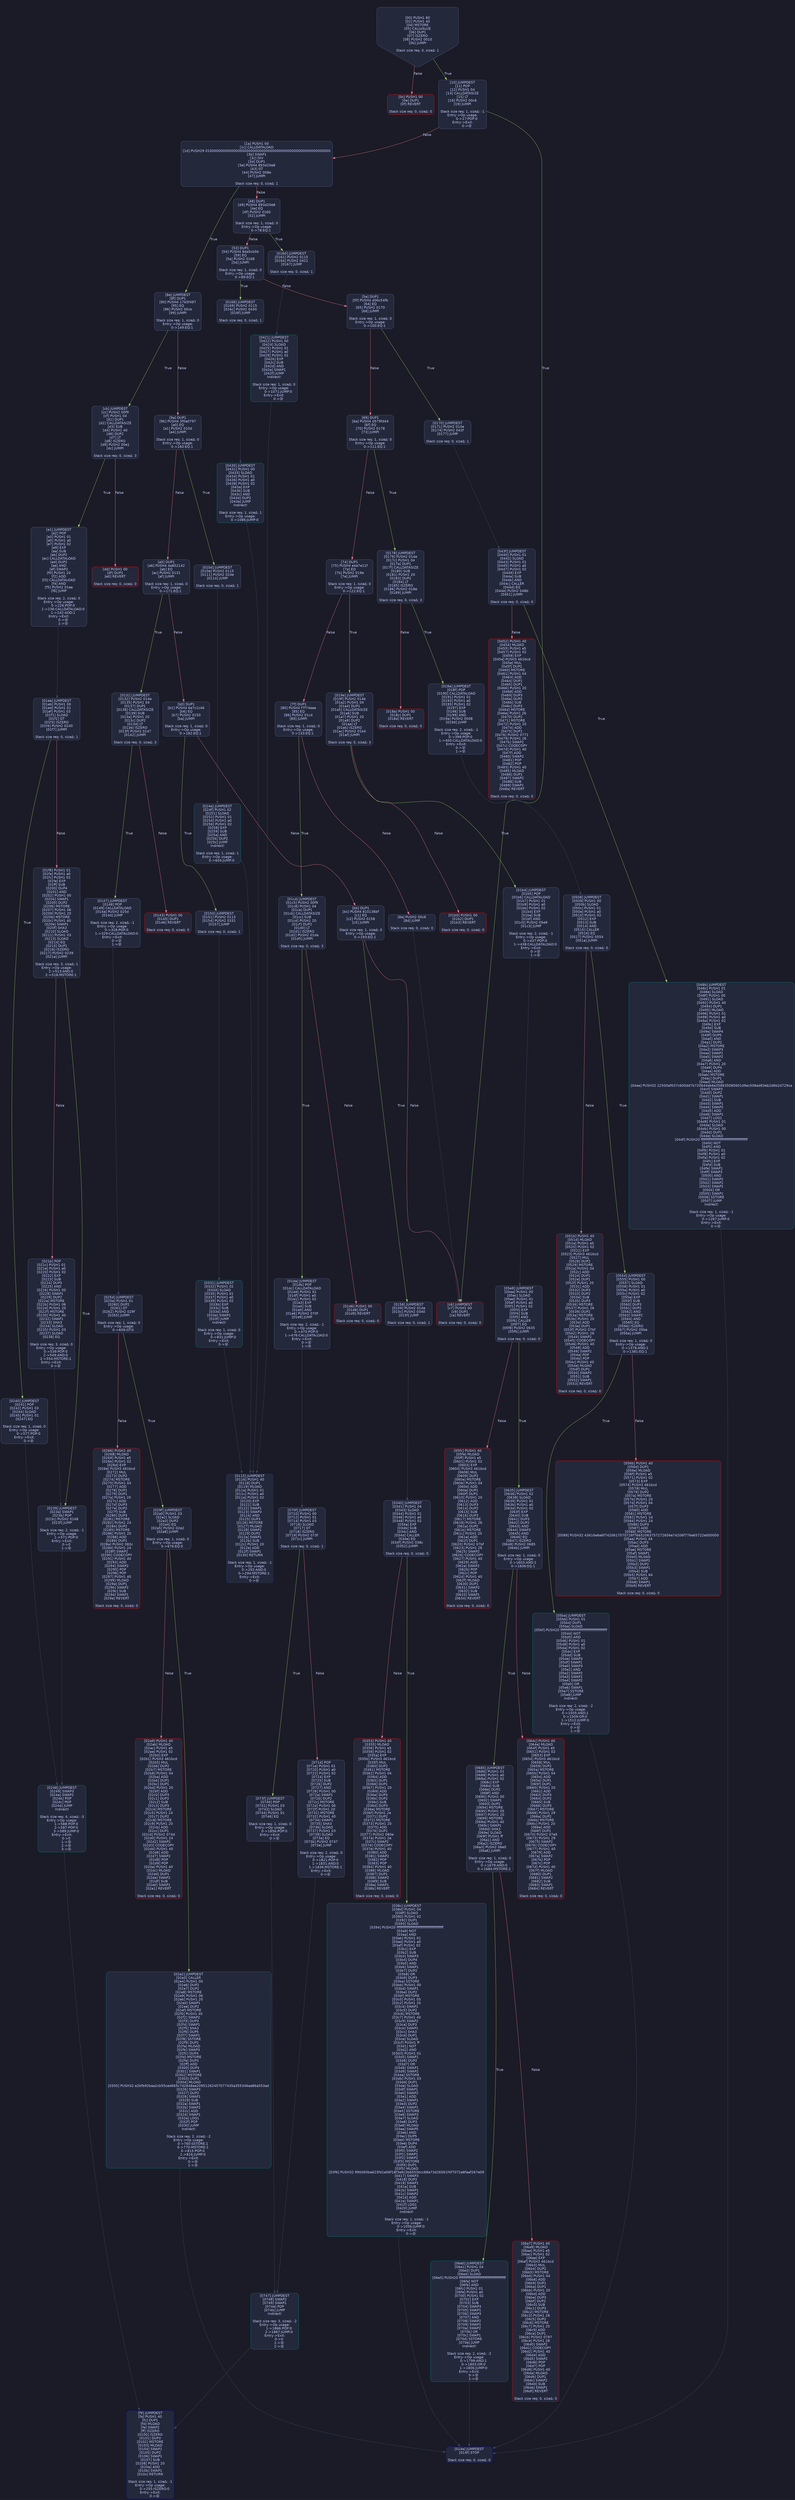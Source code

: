 digraph G {
    node [shape=box, style="filled, rounded", color="#565f89", fontcolor="#c0caf5", fontname="Helvetica", fillcolor="#24283b"];
    edge [color="#414868", fontcolor="#c0caf5", fontname="Helvetica"];
    bgcolor="#1a1b26";
    0 [ label = "[00] PUSH1 80
[02] PUSH1 40
[04] MSTORE
[05] CALLVALUE
[06] DUP1
[07] ISZERO
[08] PUSH2 0010
[0b] JUMPI

Stack size req: 0, sizeΔ: 1
" shape = invhouse]
    1 [ label = "[0c] PUSH1 00
[0e] DUP1
[0f] REVERT

Stack size req: 0, sizeΔ: 0
" color = "red"]
    2 [ label = "[10] JUMPDEST
[11] POP
[12] PUSH1 04
[14] CALLDATASIZE
[15] LT
[16] PUSH2 00c6
[19] JUMPI

Stack size req: 1, sizeΔ: -1
Entry->Op usage:
	0->17:POP:0
Entry->Exit:
	0->😵
"]
    3 [ label = "[1a] PUSH1 00
[1c] CALLDATALOAD
[1d] PUSH29 0100000000000000000000000000000000000000000000000000000000
[3b] SWAP1
[3c] DIV
[3d] DUP1
[3e] PUSH4 893d20e8
[43] GT
[44] PUSH2 008e
[47] JUMPI

Stack size req: 0, sizeΔ: 1
"]
    4 [ label = "[48] DUP1
[49] PUSH4 893d20e8
[4e] EQ
[4f] PUSH2 0160
[52] JUMPI

Stack size req: 1, sizeΔ: 0
Entry->Op usage:
	0->78:EQ:1
"]
    5 [ label = "[53] DUP1
[54] PUSH4 8da5cb5b
[59] EQ
[5a] PUSH2 0168
[5d] JUMPI

Stack size req: 1, sizeΔ: 0
Entry->Op usage:
	0->89:EQ:1
"]
    6 [ label = "[5e] DUP1
[5f] PUSH4 d06c54fb
[64] EQ
[65] PUSH2 0170
[68] JUMPI

Stack size req: 1, sizeΔ: 0
Entry->Op usage:
	0->100:EQ:1
"]
    7 [ label = "[69] DUP1
[6a] PUSH4 d579fd44
[6f] EQ
[70] PUSH2 0178
[73] JUMPI

Stack size req: 1, sizeΔ: 0
Entry->Op usage:
	0->111:EQ:1
"]
    8 [ label = "[74] DUP1
[75] PUSH4 e4a7e11f
[7a] EQ
[7b] PUSH2 019e
[7e] JUMPI

Stack size req: 1, sizeΔ: 0
Entry->Op usage:
	0->122:EQ:1
"]
    9 [ label = "[7f] DUP1
[80] PUSH4 f7f74aae
[85] EQ
[86] PUSH2 01c4
[89] JUMPI

Stack size req: 1, sizeΔ: 0
Entry->Op usage:
	0->133:EQ:1
"]
    10 [ label = "[8a] PUSH2 00c6
[8d] JUMP

Stack size req: 0, sizeΔ: 0
"]
    11 [ label = "[8e] JUMPDEST
[8f] DUP1
[90] PUSH4 17b5f497
[95] EQ
[96] PUSH2 00cb
[99] JUMPI

Stack size req: 1, sizeΔ: 0
Entry->Op usage:
	0->149:EQ:1
"]
    12 [ label = "[9a] DUP1
[9b] PUSH4 3f0a0797
[a0] EQ
[a1] PUSH2 010d
[a4] JUMPI

Stack size req: 1, sizeΔ: 0
Entry->Op usage:
	0->160:EQ:1
"]
    13 [ label = "[a5] DUP1
[a6] PUSH4 4a852142
[ab] EQ
[ac] PUSH2 0131
[af] JUMPI

Stack size req: 1, sizeΔ: 0
Entry->Op usage:
	0->171:EQ:1
"]
    14 [ label = "[b0] DUP1
[b1] PUSH4 6e7c1c46
[b6] EQ
[b7] PUSH2 0150
[ba] JUMPI

Stack size req: 1, sizeΔ: 0
Entry->Op usage:
	0->182:EQ:1
"]
    15 [ label = "[bb] DUP1
[bc] PUSH4 810136bf
[c1] EQ
[c2] PUSH2 0158
[c5] JUMPI

Stack size req: 1, sizeΔ: 0
Entry->Op usage:
	0->193:EQ:1
"]
    16 [ label = "[c6] JUMPDEST
[c7] PUSH1 00
[c9] DUP1
[ca] REVERT

Stack size req: 0, sizeΔ: 0
" color = "red"]
    17 [ label = "[cb] JUMPDEST
[cc] PUSH2 00f9
[cf] PUSH1 04
[d1] DUP1
[d2] CALLDATASIZE
[d3] SUB
[d4] PUSH1 40
[d6] DUP2
[d7] LT
[d8] ISZERO
[d9] PUSH2 00e1
[dc] JUMPI

Stack size req: 0, sizeΔ: 3
"]
    18 [ label = "[dd] PUSH1 00
[df] DUP1
[e0] REVERT

Stack size req: 0, sizeΔ: 0
" color = "red"]
    19 [ label = "[e1] JUMPDEST
[e2] POP
[e3] PUSH1 01
[e5] PUSH1 a0
[e7] PUSH1 02
[e9] EXP
[ea] SUB
[eb] DUP2
[ec] CALLDATALOAD
[ed] DUP2
[ee] AND
[ef] SWAP2
[f0] PUSH1 20
[f2] ADD
[f3] CALLDATALOAD
[f4] AND
[f5] PUSH2 01ea
[f8] JUMP

Stack size req: 2, sizeΔ: 0
Entry->Op usage:
	0->226:POP:0
	1->236:CALLDATALOAD:0
	1->242:ADD:1
Entry->Exit:
	0->😵
	1->😵
"]
    20 [ label = "[f9] JUMPDEST
[fa] PUSH1 40
[fc] DUP1
[fd] MLOAD
[fe] SWAP2
[ff] ISZERO
[0100] ISZERO
[0101] DUP3
[0102] MSTORE
[0103] MLOAD
[0104] SWAP1
[0105] DUP2
[0106] SWAP1
[0107] SUB
[0108] PUSH1 20
[010a] ADD
[010b] SWAP1
[010c] RETURN

Stack size req: 1, sizeΔ: -1
Entry->Op usage:
	0->255:ISZERO:0
Entry->Exit:
	0->😵
" color = "darkblue"]
    21 [ label = "[010d] JUMPDEST
[010e] PUSH2 0115
[0111] PUSH2 024e
[0114] JUMP

Stack size req: 0, sizeΔ: 1
"]
    22 [ label = "[0115] JUMPDEST
[0116] PUSH1 40
[0118] DUP1
[0119] MLOAD
[011a] PUSH1 01
[011c] PUSH1 a0
[011e] PUSH1 02
[0120] EXP
[0121] SUB
[0122] SWAP1
[0123] SWAP3
[0124] AND
[0125] DUP3
[0126] MSTORE
[0127] MLOAD
[0128] SWAP1
[0129] DUP2
[012a] SWAP1
[012b] SUB
[012c] PUSH1 20
[012e] ADD
[012f] SWAP1
[0130] RETURN

Stack size req: 1, sizeΔ: -1
Entry->Op usage:
	0->292:AND:0
	0->294:MSTORE:1
Entry->Exit:
	0->😵
" color = "darkblue"]
    23 [ label = "[0131] JUMPDEST
[0132] PUSH2 014e
[0135] PUSH1 04
[0137] DUP1
[0138] CALLDATASIZE
[0139] SUB
[013a] PUSH1 20
[013c] DUP2
[013d] LT
[013e] ISZERO
[013f] PUSH2 0147
[0142] JUMPI

Stack size req: 0, sizeΔ: 3
"]
    24 [ label = "[0143] PUSH1 00
[0145] DUP1
[0146] REVERT

Stack size req: 0, sizeΔ: 0
" color = "red"]
    25 [ label = "[0147] JUMPDEST
[0148] POP
[0149] CALLDATALOAD
[014a] PUSH2 025d
[014d] JUMP

Stack size req: 2, sizeΔ: -1
Entry->Op usage:
	0->328:POP:0
	1->329:CALLDATALOAD:0
Entry->Exit:
	0->😵
	1->😵
"]
    26 [ label = "[014e] JUMPDEST
[014f] STOP

Stack size req: 0, sizeΔ: 0
" color = "darkblue"]
    27 [ label = "[0150] JUMPDEST
[0151] PUSH2 0115
[0154] PUSH2 0331
[0157] JUMP

Stack size req: 0, sizeΔ: 1
"]
    28 [ label = "[0158] JUMPDEST
[0159] PUSH2 014e
[015c] PUSH2 0340
[015f] JUMP

Stack size req: 0, sizeΔ: 1
"]
    29 [ label = "[0160] JUMPDEST
[0161] PUSH2 0115
[0164] PUSH2 0421
[0167] JUMP

Stack size req: 0, sizeΔ: 1
"]
    30 [ label = "[0168] JUMPDEST
[0169] PUSH2 0115
[016c] PUSH2 0430
[016f] JUMP

Stack size req: 0, sizeΔ: 1
"]
    31 [ label = "[0170] JUMPDEST
[0171] PUSH2 014e
[0174] PUSH2 043f
[0177] JUMP

Stack size req: 0, sizeΔ: 1
"]
    32 [ label = "[0178] JUMPDEST
[0179] PUSH2 014e
[017c] PUSH1 04
[017e] DUP1
[017f] CALLDATASIZE
[0180] SUB
[0181] PUSH1 20
[0183] DUP2
[0184] LT
[0185] ISZERO
[0186] PUSH2 018e
[0189] JUMPI

Stack size req: 0, sizeΔ: 3
"]
    33 [ label = "[018a] PUSH1 00
[018c] DUP1
[018d] REVERT

Stack size req: 0, sizeΔ: 0
" color = "red"]
    34 [ label = "[018e] JUMPDEST
[018f] POP
[0190] CALLDATALOAD
[0191] PUSH1 01
[0193] PUSH1 a0
[0195] PUSH1 02
[0197] EXP
[0198] SUB
[0199] AND
[019a] PUSH2 0508
[019d] JUMP

Stack size req: 2, sizeΔ: -1
Entry->Op usage:
	0->399:POP:0
	1->400:CALLDATALOAD:0
Entry->Exit:
	0->😵
	1->😵
"]
    35 [ label = "[019e] JUMPDEST
[019f] PUSH2 014e
[01a2] PUSH1 04
[01a4] DUP1
[01a5] CALLDATASIZE
[01a6] SUB
[01a7] PUSH1 20
[01a9] DUP2
[01aa] LT
[01ab] ISZERO
[01ac] PUSH2 01b4
[01af] JUMPI

Stack size req: 0, sizeΔ: 3
"]
    36 [ label = "[01b0] PUSH1 00
[01b2] DUP1
[01b3] REVERT

Stack size req: 0, sizeΔ: 0
" color = "red"]
    37 [ label = "[01b4] JUMPDEST
[01b5] POP
[01b6] CALLDATALOAD
[01b7] PUSH1 01
[01b9] PUSH1 a0
[01bb] PUSH1 02
[01bd] EXP
[01be] SUB
[01bf] AND
[01c0] PUSH2 05e9
[01c3] JUMP

Stack size req: 2, sizeΔ: -1
Entry->Op usage:
	0->437:POP:0
	1->438:CALLDATALOAD:0
Entry->Exit:
	0->😵
	1->😵
"]
    38 [ label = "[01c4] JUMPDEST
[01c5] PUSH2 00f9
[01c8] PUSH1 04
[01ca] DUP1
[01cb] CALLDATASIZE
[01cc] SUB
[01cd] PUSH1 20
[01cf] DUP2
[01d0] LT
[01d1] ISZERO
[01d2] PUSH2 01da
[01d5] JUMPI

Stack size req: 0, sizeΔ: 3
"]
    39 [ label = "[01d6] PUSH1 00
[01d8] DUP1
[01d9] REVERT

Stack size req: 0, sizeΔ: 0
" color = "red"]
    40 [ label = "[01da] JUMPDEST
[01db] POP
[01dc] CALLDATALOAD
[01dd] PUSH1 01
[01df] PUSH1 a0
[01e1] PUSH1 02
[01e3] EXP
[01e4] SUB
[01e5] AND
[01e6] PUSH2 070f
[01e9] JUMP

Stack size req: 2, sizeΔ: -1
Entry->Op usage:
	0->475:POP:0
	1->476:CALLDATALOAD:0
Entry->Exit:
	0->😵
	1->😵
"]
    41 [ label = "[01ea] JUMPDEST
[01eb] PUSH1 00
[01ed] PUSH1 01
[01ef] PUSH1 03
[01f1] SLOAD
[01f2] GT
[01f3] ISZERO
[01f4] PUSH2 0240
[01f7] JUMPI

Stack size req: 0, sizeΔ: 1
"]
    42 [ label = "[01f8] PUSH1 01
[01fa] PUSH1 a0
[01fc] PUSH1 02
[01fe] EXP
[01ff] SUB
[0200] DUP4
[0201] AND
[0202] PUSH1 00
[0204] SWAP1
[0205] DUP2
[0206] MSTORE
[0207] PUSH1 06
[0209] PUSH1 20
[020b] MSTORE
[020c] PUSH1 40
[020e] SWAP1
[020f] SHA3
[0210] SLOAD
[0211] PUSH1 03
[0213] SLOAD
[0214] EQ
[0215] DUP1
[0216] ISZERO
[0217] PUSH2 0239
[021a] JUMPI

Stack size req: 3, sizeΔ: 1
Entry->Op usage:
	2->513:AND:0
	2->518:MSTORE:1
"]
    43 [ label = "[021b] POP
[021c] PUSH1 01
[021e] PUSH1 a0
[0220] PUSH1 02
[0222] EXP
[0223] SUB
[0224] DUP3
[0225] AND
[0226] PUSH1 00
[0228] SWAP1
[0229] DUP2
[022a] MSTORE
[022b] PUSH1 06
[022d] PUSH1 20
[022f] MSTORE
[0230] PUSH1 40
[0232] SWAP1
[0233] SHA3
[0234] SLOAD
[0235] PUSH1 03
[0237] SLOAD
[0238] EQ

Stack size req: 3, sizeΔ: 0
Entry->Op usage:
	0->539:POP:0
	2->549:AND:0
	2->554:MSTORE:1
Entry->Exit:
	0->😵
"]
    44 [ label = "[0239] JUMPDEST
[023a] SWAP1
[023b] POP
[023c] PUSH2 0248
[023f] JUMP

Stack size req: 2, sizeΔ: -1
Entry->Op usage:
	1->571:POP:0
Entry->Exit:
	0->0
	1->😵
"]
    45 [ label = "[0240] JUMPDEST
[0241] POP
[0242] PUSH1 03
[0244] SLOAD
[0245] PUSH1 01
[0247] EQ

Stack size req: 1, sizeΔ: 0
Entry->Op usage:
	0->577:POP:0
Entry->Exit:
	0->😵
"]
    46 [ label = "[0248] JUMPDEST
[0249] SWAP3
[024a] SWAP2
[024b] POP
[024c] POP
[024d] JUMP
Indirect!

Stack size req: 4, sizeΔ: -3
Entry->Op usage:
	1->588:POP:0
	2->587:POP:0
	3->589:JUMP:0
Entry->Exit:
	0->0
	1->😵
	2->😵
	3->😵
" color = "teal"]
    47 [ label = "[024e] JUMPDEST
[024f] PUSH1 02
[0251] SLOAD
[0252] PUSH1 01
[0254] PUSH1 a0
[0256] PUSH1 02
[0258] EXP
[0259] SUB
[025a] AND
[025b] DUP2
[025c] JUMP
Indirect!

Stack size req: 1, sizeΔ: 1
Entry->Op usage:
	0->604:JUMP:0
" color = "teal"]
    48 [ label = "[025d] JUMPDEST
[025e] PUSH1 01
[0260] DUP2
[0261] GT
[0262] PUSH2 029f
[0265] JUMPI

Stack size req: 1, sizeΔ: 0
Entry->Op usage:
	0->609:GT:0
"]
    49 [ label = "[0266] PUSH1 40
[0268] MLOAD
[0269] PUSH1 e5
[026b] PUSH1 02
[026d] EXP
[026e] PUSH3 461bcd
[0272] MUL
[0273] DUP2
[0274] MSTORE
[0275] PUSH1 04
[0277] ADD
[0278] DUP1
[0279] DUP1
[027a] PUSH1 20
[027c] ADD
[027d] DUP3
[027e] DUP2
[027f] SUB
[0280] DUP3
[0281] MSTORE
[0282] PUSH1 24
[0284] DUP2
[0285] MSTORE
[0286] PUSH1 20
[0288] ADD
[0289] DUP1
[028a] PUSH2 083c
[028d] PUSH1 24
[028f] SWAP2
[0290] CODECOPY
[0291] PUSH1 40
[0293] ADD
[0294] SWAP2
[0295] POP
[0296] POP
[0297] PUSH1 40
[0299] MLOAD
[029a] DUP1
[029b] SWAP2
[029c] SUB
[029d] SWAP1
[029e] REVERT

Stack size req: 0, sizeΔ: 0
" color = "red"]
    50 [ label = "[029f] JUMPDEST
[02a0] PUSH1 03
[02a2] SLOAD
[02a3] DUP2
[02a4] EQ
[02a5] PUSH2 02e2
[02a8] JUMPI

Stack size req: 1, sizeΔ: 0
Entry->Op usage:
	0->676:EQ:0
"]
    51 [ label = "[02a9] PUSH1 40
[02ab] MLOAD
[02ac] PUSH1 e5
[02ae] PUSH1 02
[02b0] EXP
[02b1] PUSH3 461bcd
[02b5] MUL
[02b6] DUP2
[02b7] MSTORE
[02b8] PUSH1 04
[02ba] ADD
[02bb] DUP1
[02bc] DUP1
[02bd] PUSH1 20
[02bf] ADD
[02c0] DUP3
[02c1] DUP2
[02c2] SUB
[02c3] DUP3
[02c4] MSTORE
[02c5] PUSH1 24
[02c7] DUP2
[02c8] MSTORE
[02c9] PUSH1 20
[02cb] ADD
[02cc] DUP1
[02cd] PUSH2 074d
[02d0] PUSH1 24
[02d2] SWAP2
[02d3] CODECOPY
[02d4] PUSH1 40
[02d6] ADD
[02d7] SWAP2
[02d8] POP
[02d9] POP
[02da] PUSH1 40
[02dc] MLOAD
[02dd] DUP1
[02de] SWAP2
[02df] SUB
[02e0] SWAP1
[02e1] REVERT

Stack size req: 0, sizeΔ: 0
" color = "red"]
    52 [ label = "[02e2] JUMPDEST
[02e3] CALLER
[02e4] PUSH1 00
[02e6] DUP2
[02e7] DUP2
[02e8] MSTORE
[02e9] PUSH1 06
[02eb] PUSH1 20
[02ed] SWAP1
[02ee] DUP2
[02ef] MSTORE
[02f0] PUSH1 40
[02f2] SWAP2
[02f3] DUP3
[02f4] SWAP1
[02f5] SHA3
[02f6] DUP5
[02f7] SWAP1
[02f8] SSTORE
[02f9] DUP2
[02fa] MLOAD
[02fb] SWAP3
[02fc] DUP4
[02fd] MSTORE
[02fe] DUP3
[02ff] ADD
[0300] DUP4
[0301] SWAP1
[0302] MSTORE
[0303] DUP1
[0304] MLOAD
[0305] PUSH32 e2bfb92baa2cb55ced665c7d2648ae20951262457077435a355346ae86a553ad
[0326] SWAP3
[0327] DUP2
[0328] SWAP1
[0329] SUB
[032a] SWAP1
[032b] SWAP2
[032c] ADD
[032d] SWAP1
[032e] LOG1
[032f] POP
[0330] JUMP
Indirect!

Stack size req: 2, sizeΔ: -2
Entry->Op usage:
	0->760:SSTORE:1
	0->770:MSTORE:1
	0->815:POP:0
	1->816:JUMP:0
Entry->Exit:
	0->😵
	1->😵
" color = "teal"]
    53 [ label = "[0331] JUMPDEST
[0332] PUSH1 02
[0334] SLOAD
[0335] PUSH1 01
[0337] PUSH1 a0
[0339] PUSH1 02
[033b] EXP
[033c] SUB
[033d] AND
[033e] SWAP1
[033f] JUMP
Indirect!

Stack size req: 1, sizeΔ: 0
Entry->Op usage:
	0->831:JUMP:0
Entry->Exit:
	0->😵
" color = "teal"]
    54 [ label = "[0340] JUMPDEST
[0341] PUSH1 04
[0343] SLOAD
[0344] PUSH1 01
[0346] PUSH1 a0
[0348] PUSH1 02
[034a] EXP
[034b] SUB
[034c] AND
[034d] CALLER
[034e] EQ
[034f] PUSH2 038c
[0352] JUMPI

Stack size req: 0, sizeΔ: 0
"]
    55 [ label = "[0353] PUSH1 40
[0355] MLOAD
[0356] PUSH1 e5
[0358] PUSH1 02
[035a] EXP
[035b] PUSH3 461bcd
[035f] MUL
[0360] DUP2
[0361] MSTORE
[0362] PUSH1 04
[0364] ADD
[0365] DUP1
[0366] DUP1
[0367] PUSH1 20
[0369] ADD
[036a] DUP3
[036b] DUP2
[036c] SUB
[036d] DUP3
[036e] MSTORE
[036f] PUSH1 2e
[0371] DUP2
[0372] MSTORE
[0373] PUSH1 20
[0375] ADD
[0376] DUP1
[0377] PUSH2 080e
[037a] PUSH1 2e
[037c] SWAP2
[037d] CODECOPY
[037e] PUSH1 40
[0380] ADD
[0381] SWAP2
[0382] POP
[0383] POP
[0384] PUSH1 40
[0386] MLOAD
[0387] DUP1
[0388] SWAP2
[0389] SUB
[038a] SWAP1
[038b] REVERT

Stack size req: 0, sizeΔ: 0
" color = "red"]
    56 [ label = "[038c] JUMPDEST
[038d] PUSH1 04
[038f] SLOAD
[0390] PUSH1 02
[0392] DUP1
[0393] SLOAD
[0394] PUSH20 ffffffffffffffffffffffffffffffffffffffff
[03a9] NOT
[03aa] AND
[03ab] PUSH1 01
[03ad] PUSH1 a0
[03af] PUSH1 02
[03b1] EXP
[03b2] SUB
[03b3] SWAP3
[03b4] DUP4
[03b5] AND
[03b6] SWAP1
[03b7] DUP2
[03b8] OR
[03b9] DUP3
[03ba] SSTORE
[03bb] PUSH1 00
[03bd] SWAP1
[03be] DUP2
[03bf] MSTORE
[03c0] PUSH1 05
[03c2] PUSH1 20
[03c4] SWAP1
[03c5] DUP2
[03c6] MSTORE
[03c7] PUSH1 40
[03c9] SWAP2
[03ca] DUP3
[03cb] SWAP1
[03cc] SHA3
[03cd] DUP1
[03ce] SLOAD
[03cf] PUSH1 ff
[03d1] NOT
[03d2] AND
[03d3] PUSH1 01
[03d5] SWAP1
[03d6] DUP2
[03d7] OR
[03d8] SWAP1
[03d9] SWAP2
[03da] SSTORE
[03db] PUSH1 03
[03dd] DUP1
[03de] SLOAD
[03df] SWAP1
[03e0] SWAP2
[03e1] ADD
[03e2] SWAP1
[03e3] DUP2
[03e4] SWAP1
[03e5] SSTORE
[03e6] SWAP3
[03e7] SLOAD
[03e8] DUP3
[03e9] MLOAD
[03ea] SWAP5
[03eb] AND
[03ec] DUP5
[03ed] MSTORE
[03ee] DUP4
[03ef] ADD
[03f0] SWAP2
[03f1] SWAP1
[03f2] SWAP2
[03f3] MSTORE
[03f4] DUP1
[03f5] MLOAD
[03f6] PUSH32 990d93ba623fd1e06f18f3e9c3b6053bcc68a73d26561f4f7072e8faaf267e09
[0417] SWAP3
[0418] DUP2
[0419] SWAP1
[041a] SUB
[041b] SWAP1
[041c] SWAP2
[041d] ADD
[041e] SWAP1
[041f] LOG1
[0420] JUMP
Indirect!

Stack size req: 1, sizeΔ: -1
Entry->Op usage:
	0->1056:JUMP:0
Entry->Exit:
	0->😵
" color = "teal"]
    57 [ label = "[0421] JUMPDEST
[0422] PUSH1 00
[0424] SLOAD
[0425] PUSH1 01
[0427] PUSH1 a0
[0429] PUSH1 02
[042b] EXP
[042c] SUB
[042d] AND
[042e] SWAP1
[042f] JUMP
Indirect!

Stack size req: 1, sizeΔ: 0
Entry->Op usage:
	0->1071:JUMP:0
Entry->Exit:
	0->😵
" color = "teal"]
    58 [ label = "[0430] JUMPDEST
[0431] PUSH1 00
[0433] SLOAD
[0434] PUSH1 01
[0436] PUSH1 a0
[0438] PUSH1 02
[043a] EXP
[043b] SUB
[043c] AND
[043d] DUP2
[043e] JUMP
Indirect!

Stack size req: 1, sizeΔ: 1
Entry->Op usage:
	0->1086:JUMP:0
" color = "teal"]
    59 [ label = "[043f] JUMPDEST
[0440] PUSH1 01
[0442] SLOAD
[0443] PUSH1 01
[0445] PUSH1 a0
[0447] PUSH1 02
[0449] EXP
[044a] SUB
[044b] AND
[044c] CALLER
[044d] EQ
[044e] PUSH2 048b
[0451] JUMPI

Stack size req: 0, sizeΔ: 0
"]
    60 [ label = "[0452] PUSH1 40
[0454] MLOAD
[0455] PUSH1 e5
[0457] PUSH1 02
[0459] EXP
[045a] PUSH3 461bcd
[045e] MUL
[045f] DUP2
[0460] MSTORE
[0461] PUSH1 04
[0463] ADD
[0464] DUP1
[0465] DUP1
[0466] PUSH1 20
[0468] ADD
[0469] DUP3
[046a] DUP2
[046b] SUB
[046c] DUP3
[046d] MSTORE
[046e] PUSH1 26
[0470] DUP2
[0471] MSTORE
[0472] PUSH1 20
[0474] ADD
[0475] DUP1
[0476] PUSH2 0771
[0479] PUSH1 26
[047b] SWAP2
[047c] CODECOPY
[047d] PUSH1 40
[047f] ADD
[0480] SWAP2
[0481] POP
[0482] POP
[0483] PUSH1 40
[0485] MLOAD
[0486] DUP1
[0487] SWAP2
[0488] SUB
[0489] SWAP1
[048a] REVERT

Stack size req: 0, sizeΔ: 0
" color = "red"]
    61 [ label = "[048b] JUMPDEST
[048c] PUSH1 01
[048e] SLOAD
[048f] PUSH1 00
[0491] SLOAD
[0492] PUSH1 40
[0494] DUP1
[0495] MLOAD
[0496] PUSH1 01
[0498] PUSH1 a0
[049a] PUSH1 02
[049c] EXP
[049d] SUB
[049e] SWAP4
[049f] DUP5
[04a0] AND
[04a1] DUP2
[04a2] MSTORE
[04a3] SWAP3
[04a4] SWAP1
[04a5] SWAP2
[04a6] AND
[04a7] PUSH1 20
[04a9] DUP4
[04aa] ADD
[04ab] MSTORE
[04ac] DUP1
[04ad] MLOAD
[04ae] PUSH32 22500af037c600dd7b720644ab6e358635085601d9ac508ad83eb2d6b2d729ca
[04cf] SWAP3
[04d0] DUP2
[04d1] SWAP1
[04d2] SUB
[04d3] SWAP1
[04d4] SWAP2
[04d5] ADD
[04d6] SWAP1
[04d7] LOG1
[04d8] PUSH1 01
[04da] SLOAD
[04db] PUSH1 00
[04dd] DUP1
[04de] SLOAD
[04df] PUSH20 ffffffffffffffffffffffffffffffffffffffff
[04f4] NOT
[04f5] AND
[04f6] PUSH1 01
[04f8] PUSH1 a0
[04fa] PUSH1 02
[04fc] EXP
[04fd] SUB
[04fe] SWAP1
[04ff] SWAP3
[0500] AND
[0501] SWAP2
[0502] SWAP1
[0503] SWAP2
[0504] OR
[0505] SWAP1
[0506] SSTORE
[0507] JUMP
Indirect!

Stack size req: 1, sizeΔ: -1
Entry->Op usage:
	0->1287:JUMP:0
Entry->Exit:
	0->😵
" color = "teal"]
    62 [ label = "[0508] JUMPDEST
[0509] PUSH1 00
[050b] SLOAD
[050c] PUSH1 01
[050e] PUSH1 a0
[0510] PUSH1 02
[0512] EXP
[0513] SUB
[0514] AND
[0515] CALLER
[0516] EQ
[0517] PUSH2 0554
[051a] JUMPI

Stack size req: 0, sizeΔ: 0
"]
    63 [ label = "[051b] PUSH1 40
[051d] MLOAD
[051e] PUSH1 e5
[0520] PUSH1 02
[0522] EXP
[0523] PUSH3 461bcd
[0527] MUL
[0528] DUP2
[0529] MSTORE
[052a] PUSH1 04
[052c] ADD
[052d] DUP1
[052e] DUP1
[052f] PUSH1 20
[0531] ADD
[0532] DUP3
[0533] DUP2
[0534] SUB
[0535] DUP3
[0536] MSTORE
[0537] PUSH1 26
[0539] DUP2
[053a] MSTORE
[053b] PUSH1 20
[053d] ADD
[053e] DUP1
[053f] PUSH2 07bf
[0542] PUSH1 26
[0544] SWAP2
[0545] CODECOPY
[0546] PUSH1 40
[0548] ADD
[0549] SWAP2
[054a] POP
[054b] POP
[054c] PUSH1 40
[054e] MLOAD
[054f] DUP1
[0550] SWAP2
[0551] SUB
[0552] SWAP1
[0553] REVERT

Stack size req: 0, sizeΔ: 0
" color = "red"]
    64 [ label = "[0554] JUMPDEST
[0555] PUSH1 00
[0557] SLOAD
[0558] PUSH1 01
[055a] PUSH1 a0
[055c] PUSH1 02
[055e] EXP
[055f] SUB
[0560] DUP3
[0561] DUP2
[0562] AND
[0563] SWAP2
[0564] AND
[0565] EQ
[0566] ISZERO
[0567] PUSH2 05ba
[056a] JUMPI

Stack size req: 1, sizeΔ: 0
Entry->Op usage:
	0->1378:AND:1
	0->1381:EQ:1
"]
    65 [ label = "[056b] PUSH1 40
[056d] DUP1
[056e] MLOAD
[056f] PUSH1 e5
[0571] PUSH1 02
[0573] EXP
[0574] PUSH3 461bcd
[0578] MUL
[0579] DUP2
[057a] MSTORE
[057b] PUSH1 20
[057d] PUSH1 04
[057f] DUP3
[0580] ADD
[0581] MSTORE
[0582] PUSH1 1d
[0584] PUSH1 24
[0586] DUP3
[0587] ADD
[0588] MSTORE
[0589] PUSH32 43616e6e6f7420617070726f76652063757272656e74206f776e65722e000000
[05aa] PUSH1 44
[05ac] DUP3
[05ad] ADD
[05ae] MSTORE
[05af] SWAP1
[05b0] MLOAD
[05b1] SWAP1
[05b2] DUP2
[05b3] SWAP1
[05b4] SUB
[05b5] PUSH1 64
[05b7] ADD
[05b8] SWAP1
[05b9] REVERT

Stack size req: 0, sizeΔ: 0
" color = "red"]
    66 [ label = "[05ba] JUMPDEST
[05bb] PUSH1 01
[05bd] DUP1
[05be] SLOAD
[05bf] PUSH20 ffffffffffffffffffffffffffffffffffffffff
[05d4] NOT
[05d5] AND
[05d6] PUSH1 01
[05d8] PUSH1 a0
[05da] PUSH1 02
[05dc] EXP
[05dd] SUB
[05de] SWAP3
[05df] SWAP1
[05e0] SWAP3
[05e1] AND
[05e2] SWAP2
[05e3] SWAP1
[05e4] SWAP2
[05e5] OR
[05e6] SWAP1
[05e7] SSTORE
[05e8] JUMP
Indirect!

Stack size req: 2, sizeΔ: -2
Entry->Op usage:
	0->1505:AND:1
	0->1509:OR:0
	1->1512:JUMP:0
Entry->Exit:
	0->😵
	1->😵
" color = "teal"]
    67 [ label = "[05e9] JUMPDEST
[05ea] PUSH1 00
[05ec] SLOAD
[05ed] PUSH1 01
[05ef] PUSH1 a0
[05f1] PUSH1 02
[05f3] EXP
[05f4] SUB
[05f5] AND
[05f6] CALLER
[05f7] EQ
[05f8] PUSH2 0635
[05fb] JUMPI

Stack size req: 0, sizeΔ: 0
"]
    68 [ label = "[05fc] PUSH1 40
[05fe] MLOAD
[05ff] PUSH1 e5
[0601] PUSH1 02
[0603] EXP
[0604] PUSH3 461bcd
[0608] MUL
[0609] DUP2
[060a] MSTORE
[060b] PUSH1 04
[060d] ADD
[060e] DUP1
[060f] DUP1
[0610] PUSH1 20
[0612] ADD
[0613] DUP3
[0614] DUP2
[0615] SUB
[0616] DUP3
[0617] MSTORE
[0618] PUSH1 26
[061a] DUP2
[061b] MSTORE
[061c] PUSH1 20
[061e] ADD
[061f] DUP1
[0620] PUSH2 07bf
[0623] PUSH1 26
[0625] SWAP2
[0626] CODECOPY
[0627] PUSH1 40
[0629] ADD
[062a] SWAP2
[062b] POP
[062c] POP
[062d] PUSH1 40
[062f] MLOAD
[0630] DUP1
[0631] SWAP2
[0632] SUB
[0633] SWAP1
[0634] REVERT

Stack size req: 0, sizeΔ: 0
" color = "red"]
    69 [ label = "[0635] JUMPDEST
[0636] PUSH1 02
[0638] SLOAD
[0639] PUSH1 01
[063b] PUSH1 a0
[063d] PUSH1 02
[063f] EXP
[0640] SUB
[0641] DUP3
[0642] DUP2
[0643] AND
[0644] SWAP2
[0645] AND
[0646] EQ
[0647] ISZERO
[0648] PUSH2 0685
[064b] JUMPI

Stack size req: 1, sizeΔ: 0
Entry->Op usage:
	0->1603:AND:1
	0->1606:EQ:1
"]
    70 [ label = "[064c] PUSH1 40
[064e] MLOAD
[064f] PUSH1 e5
[0651] PUSH1 02
[0653] EXP
[0654] PUSH3 461bcd
[0658] MUL
[0659] DUP2
[065a] MSTORE
[065b] PUSH1 04
[065d] ADD
[065e] DUP1
[065f] DUP1
[0660] PUSH1 20
[0662] ADD
[0663] DUP3
[0664] DUP2
[0665] SUB
[0666] DUP3
[0667] MSTORE
[0668] PUSH1 29
[066a] DUP2
[066b] MSTORE
[066c] PUSH1 20
[066e] ADD
[066f] DUP1
[0670] PUSH2 07e5
[0673] PUSH1 29
[0675] SWAP2
[0676] CODECOPY
[0677] PUSH1 40
[0679] ADD
[067a] SWAP2
[067b] POP
[067c] POP
[067d] PUSH1 40
[067f] MLOAD
[0680] DUP1
[0681] SWAP2
[0682] SUB
[0683] SWAP1
[0684] REVERT

Stack size req: 0, sizeΔ: 0
" color = "red"]
    71 [ label = "[0685] JUMPDEST
[0686] PUSH1 01
[0688] PUSH1 a0
[068a] PUSH1 02
[068c] EXP
[068d] SUB
[068e] DUP2
[068f] AND
[0690] PUSH1 00
[0692] SWAP1
[0693] DUP2
[0694] MSTORE
[0695] PUSH1 05
[0697] PUSH1 20
[0699] MSTORE
[069a] PUSH1 40
[069c] SWAP1
[069d] SHA3
[069e] SLOAD
[069f] PUSH1 ff
[06a1] AND
[06a2] ISZERO
[06a3] PUSH2 06e0
[06a6] JUMPI

Stack size req: 1, sizeΔ: 0
Entry->Op usage:
	0->1679:AND:0
	0->1684:MSTORE:1
"]
    72 [ label = "[06a7] PUSH1 40
[06a9] MLOAD
[06aa] PUSH1 e5
[06ac] PUSH1 02
[06ae] EXP
[06af] PUSH3 461bcd
[06b3] MUL
[06b4] DUP2
[06b5] MSTORE
[06b6] PUSH1 04
[06b8] ADD
[06b9] DUP1
[06ba] DUP1
[06bb] PUSH1 20
[06bd] ADD
[06be] DUP3
[06bf] DUP2
[06c0] SUB
[06c1] DUP3
[06c2] MSTORE
[06c3] PUSH1 28
[06c5] DUP2
[06c6] MSTORE
[06c7] PUSH1 20
[06c9] ADD
[06ca] DUP1
[06cb] PUSH2 0797
[06ce] PUSH1 28
[06d0] SWAP2
[06d1] CODECOPY
[06d2] PUSH1 40
[06d4] ADD
[06d5] SWAP2
[06d6] POP
[06d7] POP
[06d8] PUSH1 40
[06da] MLOAD
[06db] DUP1
[06dc] SWAP2
[06dd] SUB
[06de] SWAP1
[06df] REVERT

Stack size req: 0, sizeΔ: 0
" color = "red"]
    73 [ label = "[06e0] JUMPDEST
[06e1] PUSH1 04
[06e3] DUP1
[06e4] SLOAD
[06e5] PUSH20 ffffffffffffffffffffffffffffffffffffffff
[06fa] NOT
[06fb] AND
[06fc] PUSH1 01
[06fe] PUSH1 a0
[0700] PUSH1 02
[0702] EXP
[0703] SUB
[0704] SWAP3
[0705] SWAP1
[0706] SWAP3
[0707] AND
[0708] SWAP2
[0709] SWAP1
[070a] SWAP2
[070b] OR
[070c] SWAP1
[070d] SSTORE
[070e] JUMP
Indirect!

Stack size req: 2, sizeΔ: -2
Entry->Op usage:
	0->1799:AND:1
	0->1803:OR:0
	1->1806:JUMP:0
Entry->Exit:
	0->😵
	1->😵
" color = "teal"]
    74 [ label = "[070f] JUMPDEST
[0710] PUSH1 00
[0712] PUSH1 01
[0714] PUSH1 03
[0716] SLOAD
[0717] GT
[0718] ISZERO
[0719] PUSH2 073f
[071c] JUMPI

Stack size req: 0, sizeΔ: 1
"]
    75 [ label = "[071d] POP
[071e] PUSH1 01
[0720] PUSH1 a0
[0722] PUSH1 02
[0724] EXP
[0725] SUB
[0726] DUP2
[0727] AND
[0728] PUSH1 00
[072a] SWAP1
[072b] DUP2
[072c] MSTORE
[072d] PUSH1 06
[072f] PUSH1 20
[0731] MSTORE
[0732] PUSH1 40
[0734] SWAP1
[0735] SHA3
[0736] SLOAD
[0737] PUSH1 03
[0739] SLOAD
[073a] EQ
[073b] PUSH2 0747
[073e] JUMP

Stack size req: 2, sizeΔ: 0
Entry->Op usage:
	0->1821:POP:0
	1->1831:AND:0
	1->1836:MSTORE:1
Entry->Exit:
	0->😵
"]
    76 [ label = "[073f] JUMPDEST
[0740] POP
[0741] PUSH1 03
[0743] SLOAD
[0744] PUSH1 01
[0746] EQ

Stack size req: 1, sizeΔ: 0
Entry->Op usage:
	0->1856:POP:0
Entry->Exit:
	0->😵
"]
    77 [ label = "[0747] JUMPDEST
[0748] SWAP2
[0749] SWAP1
[074a] POP
[074b] JUMP
Indirect!

Stack size req: 3, sizeΔ: -2
Entry->Op usage:
	1->1866:POP:0
	2->1867:JUMP:0
Entry->Exit:
	0->0
	1->😵
	2->😵
" color = "teal"]
    0 -> 1 [ label = "False" color = "#f7768e"]
    0 -> 2 [ label = "True" color = "#9ece6a"]
    2 -> 3 [ label = "False" color = "#f7768e"]
    2 -> 16 [ label = "True" color = "#9ece6a"]
    3 -> 4 [ label = "False" color = "#f7768e"]
    3 -> 11 [ label = "True" color = "#9ece6a"]
    4 -> 5 [ label = "False" color = "#f7768e"]
    4 -> 29 [ label = "True" color = "#9ece6a"]
    5 -> 6 [ label = "False" color = "#f7768e"]
    5 -> 30 [ label = "True" color = "#9ece6a"]
    6 -> 7 [ label = "False" color = "#f7768e"]
    6 -> 31 [ label = "True" color = "#9ece6a"]
    7 -> 8 [ label = "False" color = "#f7768e"]
    7 -> 32 [ label = "True" color = "#9ece6a"]
    8 -> 9 [ label = "False" color = "#f7768e"]
    8 -> 35 [ label = "True" color = "#9ece6a"]
    9 -> 10 [ label = "False" color = "#f7768e"]
    9 -> 38 [ label = "True" color = "#9ece6a"]
    10 -> 16 [ ]
    11 -> 12 [ label = "False" color = "#f7768e"]
    11 -> 17 [ label = "True" color = "#9ece6a"]
    12 -> 13 [ label = "False" color = "#f7768e"]
    12 -> 21 [ label = "True" color = "#9ece6a"]
    13 -> 14 [ label = "False" color = "#f7768e"]
    13 -> 23 [ label = "True" color = "#9ece6a"]
    14 -> 15 [ label = "False" color = "#f7768e"]
    14 -> 27 [ label = "True" color = "#9ece6a"]
    15 -> 16 [ label = "False" color = "#f7768e"]
    15 -> 28 [ label = "True" color = "#9ece6a"]
    17 -> 18 [ label = "False" color = "#f7768e"]
    17 -> 19 [ label = "True" color = "#9ece6a"]
    19 -> 41 [ ]
    21 -> 47 [ ]
    23 -> 24 [ label = "False" color = "#f7768e"]
    23 -> 25 [ label = "True" color = "#9ece6a"]
    25 -> 48 [ ]
    27 -> 53 [ ]
    28 -> 54 [ ]
    29 -> 57 [ ]
    30 -> 58 [ ]
    31 -> 59 [ ]
    32 -> 33 [ label = "False" color = "#f7768e"]
    32 -> 34 [ label = "True" color = "#9ece6a"]
    34 -> 62 [ ]
    35 -> 36 [ label = "False" color = "#f7768e"]
    35 -> 37 [ label = "True" color = "#9ece6a"]
    37 -> 67 [ ]
    38 -> 39 [ label = "False" color = "#f7768e"]
    38 -> 40 [ label = "True" color = "#9ece6a"]
    40 -> 74 [ ]
    41 -> 42 [ label = "False" color = "#f7768e"]
    41 -> 45 [ label = "True" color = "#9ece6a"]
    42 -> 43 [ label = "False" color = "#f7768e"]
    42 -> 44 [ label = "True" color = "#9ece6a"]
    43 -> 44 [ ]
    44 -> 46 [ ]
    45 -> 46 [ ]
    48 -> 49 [ label = "False" color = "#f7768e"]
    48 -> 50 [ label = "True" color = "#9ece6a"]
    50 -> 51 [ label = "False" color = "#f7768e"]
    50 -> 52 [ label = "True" color = "#9ece6a"]
    54 -> 55 [ label = "False" color = "#f7768e"]
    54 -> 56 [ label = "True" color = "#9ece6a"]
    59 -> 60 [ label = "False" color = "#f7768e"]
    59 -> 61 [ label = "True" color = "#9ece6a"]
    62 -> 63 [ label = "False" color = "#f7768e"]
    62 -> 64 [ label = "True" color = "#9ece6a"]
    64 -> 65 [ label = "False" color = "#f7768e"]
    64 -> 66 [ label = "True" color = "#9ece6a"]
    67 -> 68 [ label = "False" color = "#f7768e"]
    67 -> 69 [ label = "True" color = "#9ece6a"]
    69 -> 70 [ label = "False" color = "#f7768e"]
    69 -> 71 [ label = "True" color = "#9ece6a"]
    71 -> 72 [ label = "False" color = "#f7768e"]
    71 -> 73 [ label = "True" color = "#9ece6a"]
    74 -> 75 [ label = "False" color = "#f7768e"]
    74 -> 76 [ label = "True" color = "#9ece6a"]
    75 -> 77 [ ]
    76 -> 77 [ ]
    46 -> 20 [ ]
    47 -> 22 [ ]
    52 -> 26 [ ]
    53 -> 22 [ ]
    56 -> 26 [ ]
    57 -> 22 [ ]
    58 -> 22 [ ]
    61 -> 26 [ ]
    66 -> 26 [ ]
    73 -> 26 [ ]
    77 -> 20 [ ]

}
